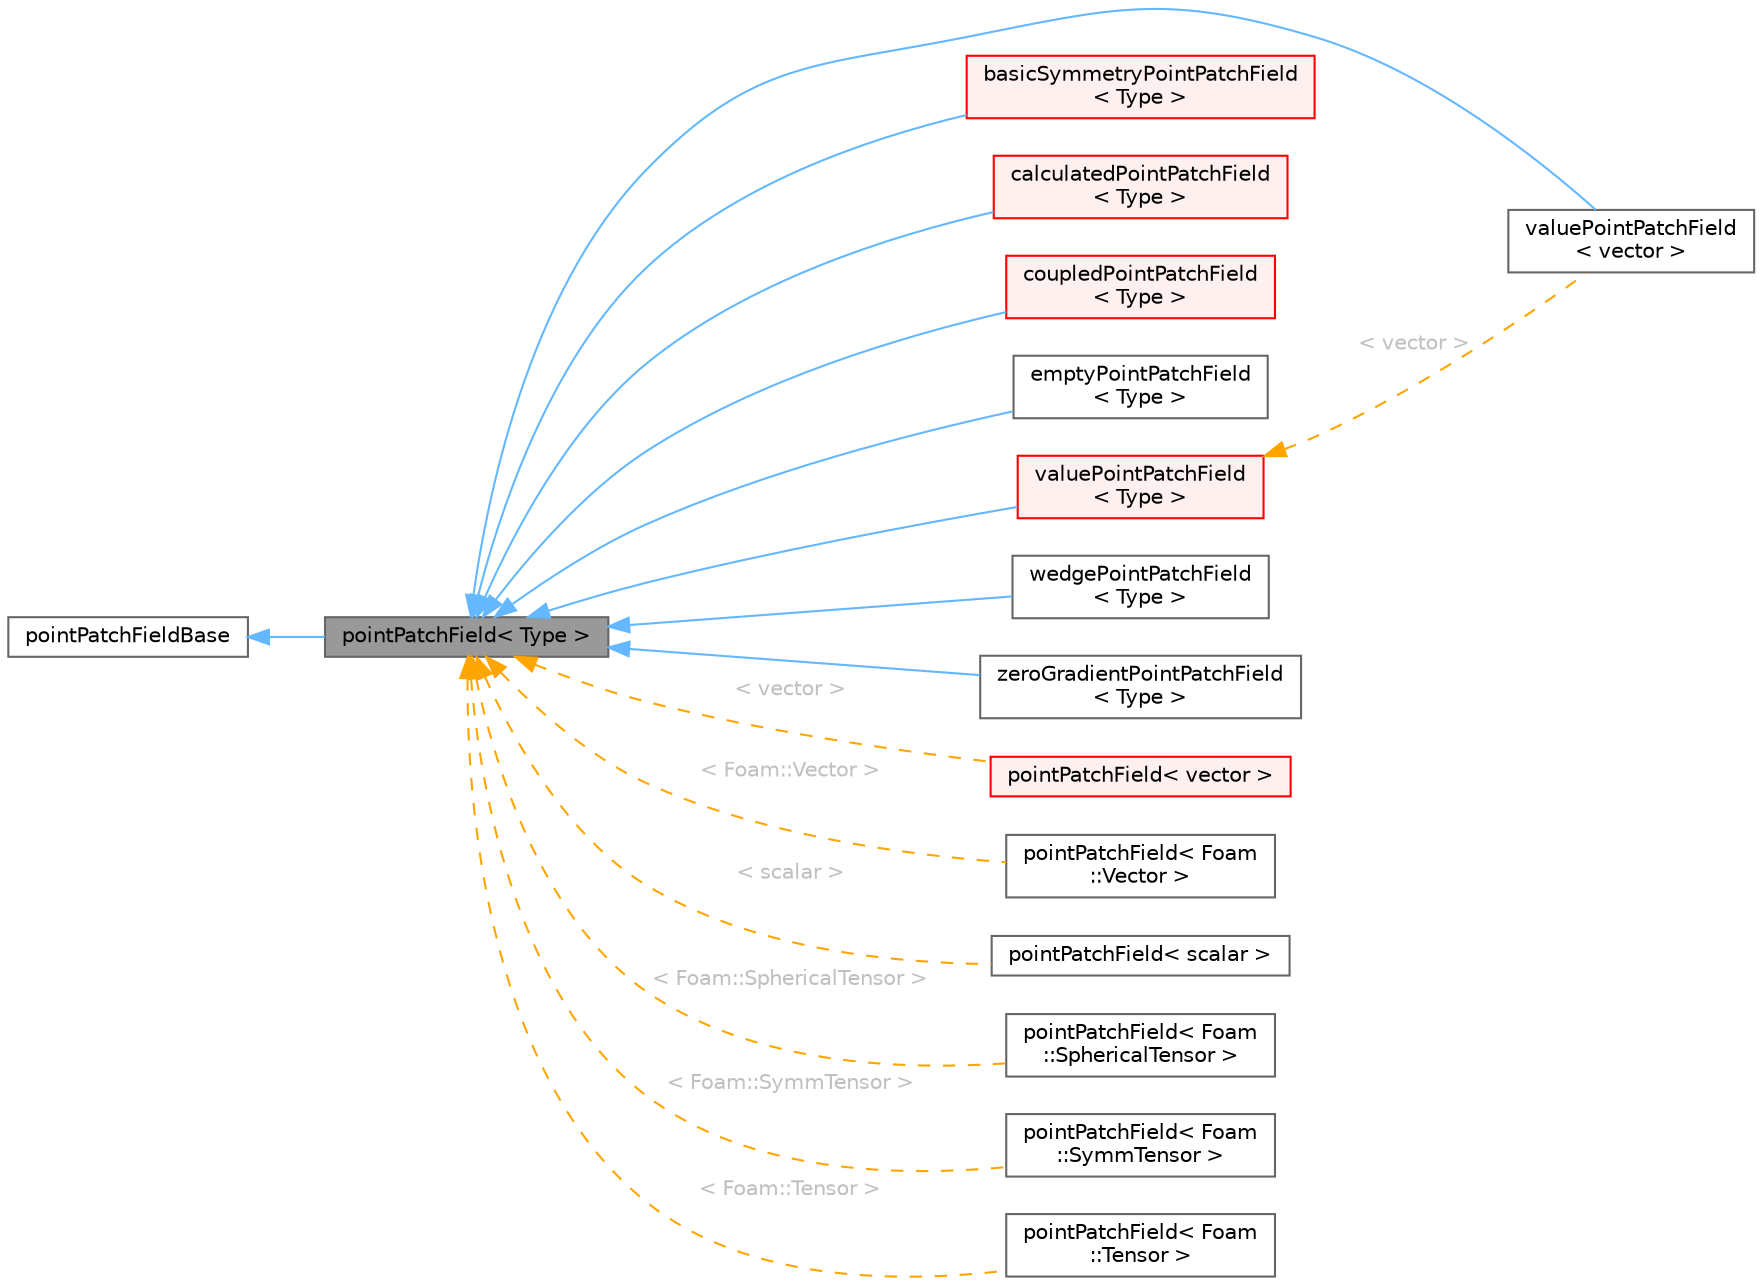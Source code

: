 digraph "pointPatchField&lt; Type &gt;"
{
 // LATEX_PDF_SIZE
  bgcolor="transparent";
  edge [fontname=Helvetica,fontsize=10,labelfontname=Helvetica,labelfontsize=10];
  node [fontname=Helvetica,fontsize=10,shape=box,height=0.2,width=0.4];
  rankdir="LR";
  Node1 [id="Node000001",label="pointPatchField\< Type \>",height=0.2,width=0.4,color="gray40", fillcolor="grey60", style="filled", fontcolor="black",tooltip="Abstract base class for point-mesh patch fields."];
  Node2 -> Node1 [id="edge1_Node000001_Node000002",dir="back",color="steelblue1",style="solid",tooltip=" "];
  Node2 [id="Node000002",label="pointPatchFieldBase",height=0.2,width=0.4,color="gray40", fillcolor="white", style="filled",URL="$classFoam_1_1pointPatchFieldBase.html",tooltip=" "];
  Node1 -> Node3 [id="edge2_Node000001_Node000003",dir="back",color="steelblue1",style="solid",tooltip=" "];
  Node3 [id="Node000003",label="valuePointPatchField\l\< vector \>",height=0.2,width=0.4,color="gray40", fillcolor="white", style="filled",URL="$classFoam_1_1valuePointPatchField.html",tooltip=" "];
  Node1 -> Node4 [id="edge3_Node000001_Node000004",dir="back",color="steelblue1",style="solid",tooltip=" "];
  Node4 [id="Node000004",label="basicSymmetryPointPatchField\l\< Type \>",height=0.2,width=0.4,color="red", fillcolor="#FFF0F0", style="filled",URL="$classFoam_1_1basicSymmetryPointPatchField.html",tooltip="A Symmetry boundary condition for pointField."];
  Node1 -> Node9 [id="edge4_Node000001_Node000009",dir="back",color="steelblue1",style="solid",tooltip=" "];
  Node9 [id="Node000009",label="calculatedPointPatchField\l\< Type \>",height=0.2,width=0.4,color="red", fillcolor="#FFF0F0", style="filled",URL="$classFoam_1_1calculatedPointPatchField.html",tooltip="A calculated boundary condition for pointField."];
  Node1 -> Node11 [id="edge5_Node000001_Node000011",dir="back",color="steelblue1",style="solid",tooltip=" "];
  Node11 [id="Node000011",label="coupledPointPatchField\l\< Type \>",height=0.2,width=0.4,color="red", fillcolor="#FFF0F0", style="filled",URL="$classFoam_1_1coupledPointPatchField.html",tooltip="A Coupled boundary condition for pointField."];
  Node1 -> Node19 [id="edge6_Node000001_Node000019",dir="back",color="steelblue1",style="solid",tooltip=" "];
  Node19 [id="Node000019",label="emptyPointPatchField\l\< Type \>",height=0.2,width=0.4,color="gray40", fillcolor="white", style="filled",URL="$classFoam_1_1emptyPointPatchField.html",tooltip="An empty boundary condition for pointField."];
  Node1 -> Node20 [id="edge7_Node000001_Node000020",dir="back",color="steelblue1",style="solid",tooltip=" "];
  Node20 [id="Node000020",label="valuePointPatchField\l\< Type \>",height=0.2,width=0.4,color="red", fillcolor="#FFF0F0", style="filled",URL="$classFoam_1_1valuePointPatchField.html",tooltip="Foam::valuePointPatchField."];
  Node20 -> Node3 [id="edge8_Node000020_Node000003",dir="back",color="orange",style="dashed",tooltip=" ",label=" \< vector \>",fontcolor="grey" ];
  Node1 -> Node39 [id="edge9_Node000001_Node000039",dir="back",color="steelblue1",style="solid",tooltip=" "];
  Node39 [id="Node000039",label="wedgePointPatchField\l\< Type \>",height=0.2,width=0.4,color="gray40", fillcolor="white", style="filled",URL="$classFoam_1_1wedgePointPatchField.html",tooltip="Wedge front and back plane patch field."];
  Node1 -> Node40 [id="edge10_Node000001_Node000040",dir="back",color="steelblue1",style="solid",tooltip=" "];
  Node40 [id="Node000040",label="zeroGradientPointPatchField\l\< Type \>",height=0.2,width=0.4,color="gray40", fillcolor="white", style="filled",URL="$classFoam_1_1zeroGradientPointPatchField.html",tooltip="Foam::zeroGradientPointPatchField."];
  Node1 -> Node41 [id="edge11_Node000001_Node000041",dir="back",color="orange",style="dashed",tooltip=" ",label=" \< vector \>",fontcolor="grey" ];
  Node41 [id="Node000041",label="pointPatchField\< vector \>",height=0.2,width=0.4,color="red", fillcolor="#FFF0F0", style="filled",URL="$classFoam_1_1pointPatchField.html",tooltip=" "];
  Node1 -> Node43 [id="edge12_Node000001_Node000043",dir="back",color="orange",style="dashed",tooltip=" ",label=" \< Foam::Vector \>",fontcolor="grey" ];
  Node43 [id="Node000043",label="pointPatchField\< Foam\l::Vector \>",height=0.2,width=0.4,color="gray40", fillcolor="white", style="filled",URL="$classFoam_1_1pointPatchField.html",tooltip=" "];
  Node1 -> Node44 [id="edge13_Node000001_Node000044",dir="back",color="orange",style="dashed",tooltip=" ",label=" \< scalar \>",fontcolor="grey" ];
  Node44 [id="Node000044",label="pointPatchField\< scalar \>",height=0.2,width=0.4,color="gray40", fillcolor="white", style="filled",URL="$classFoam_1_1pointPatchField.html",tooltip=" "];
  Node1 -> Node45 [id="edge14_Node000001_Node000045",dir="back",color="orange",style="dashed",tooltip=" ",label=" \< Foam::SphericalTensor \>",fontcolor="grey" ];
  Node45 [id="Node000045",label="pointPatchField\< Foam\l::SphericalTensor \>",height=0.2,width=0.4,color="gray40", fillcolor="white", style="filled",URL="$classFoam_1_1pointPatchField.html",tooltip=" "];
  Node1 -> Node46 [id="edge15_Node000001_Node000046",dir="back",color="orange",style="dashed",tooltip=" ",label=" \< Foam::SymmTensor \>",fontcolor="grey" ];
  Node46 [id="Node000046",label="pointPatchField\< Foam\l::SymmTensor \>",height=0.2,width=0.4,color="gray40", fillcolor="white", style="filled",URL="$classFoam_1_1pointPatchField.html",tooltip=" "];
  Node1 -> Node47 [id="edge16_Node000001_Node000047",dir="back",color="orange",style="dashed",tooltip=" ",label=" \< Foam::Tensor \>",fontcolor="grey" ];
  Node47 [id="Node000047",label="pointPatchField\< Foam\l::Tensor \>",height=0.2,width=0.4,color="gray40", fillcolor="white", style="filled",URL="$classFoam_1_1pointPatchField.html",tooltip=" "];
}

